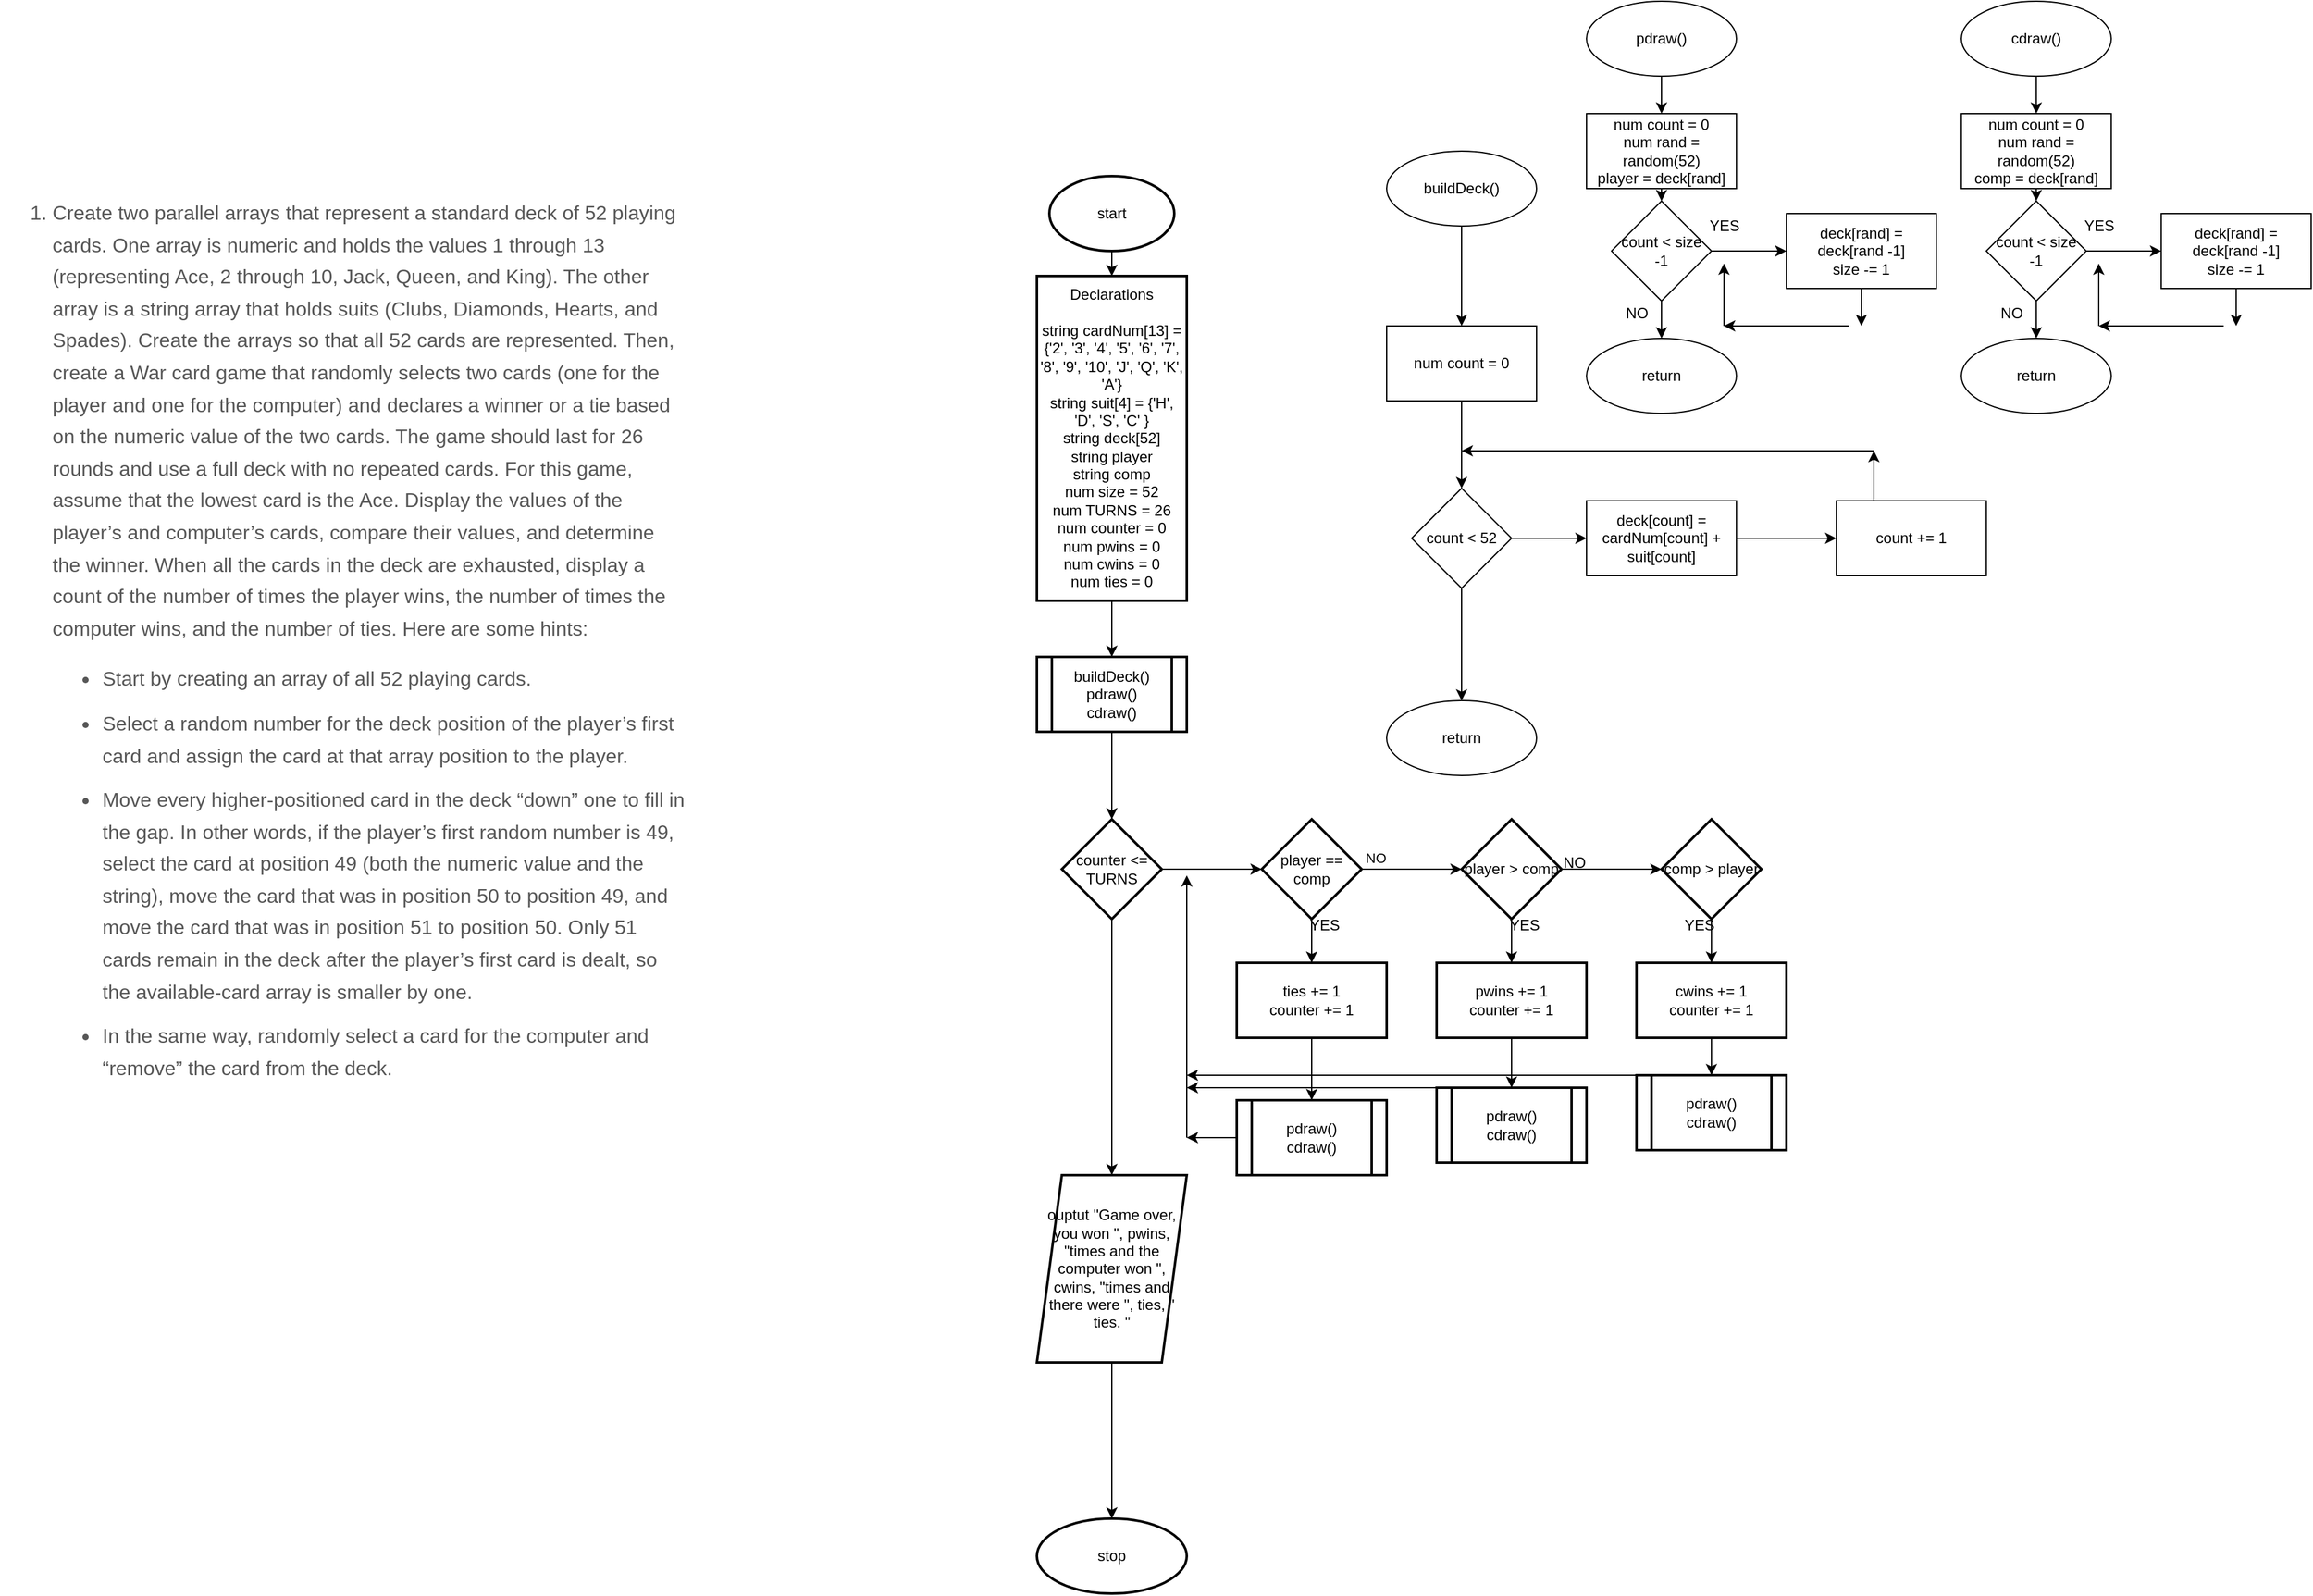<mxfile>
    <diagram id="q_9NSgh8VohcovyoMqBS" name="Page-1">
        <mxGraphModel dx="1028" dy="1805" grid="1" gridSize="10" guides="1" tooltips="1" connect="1" arrows="1" fold="1" page="1" pageScale="1" pageWidth="850" pageHeight="1100" math="0" shadow="0">
            <root>
                <mxCell id="0"/>
                <mxCell id="1" parent="0"/>
                <mxCell id="2" value="&lt;ol id=&quot;DXLCZTA1CMGJUGMLH677&quot; class=&quot;decimal shortanswer&quot; style=&quot;box-sizing: border-box; line-height: 1.8; color: rgb(87, 87, 87); padding: 0px 0px 0px 40px; clear: left; margin: 0px 0px 11px; list-style-type: decimal; font-size: 16px; font-style: normal; font-weight: 400; letter-spacing: normal; text-indent: 0px; text-transform: none; word-spacing: 0px; background-color: rgb(255, 255, 255);&quot;&gt;&lt;li id=&quot;UADLSFY3TCTGJCGZE725&quot; style=&quot;box-sizing: border-box ; font-family: , &amp;quot;cambria&amp;quot; , &amp;quot;times new roman&amp;quot; , &amp;quot;times&amp;quot; , serif ; line-height: 1.6 ; color: rgb(87 , 87 , 87) ; margin: 0px 0px 10px ; padding: 0px ; list-style: decimal&quot;&gt;&lt;p id=&quot;XNME2BX1SVR7L63DL848&quot; style=&quot;box-sizing: border-box ; font-family: , &amp;quot;cambria&amp;quot; , &amp;quot;times new roman&amp;quot; , &amp;quot;times&amp;quot; , serif ; line-height: 1.6 ; color: rgb(87 , 87 , 87) ; margin: 0px 0px 15px ; padding: 0px&quot;&gt;Create two parallel arrays that represent a standard deck of 52 playing cards. One array is numeric and holds the values 1 through 13 (representing Ace, 2 through 10, Jack, Queen, and King). The other array is a string array that holds suits (Clubs, Diamonds, Hearts, and Spades). Create the arrays so that all 52 cards are represented. Then, create a War card game that randomly selects two cards (one for the player and one for the computer) and declares a winner or a tie based on the numeric value of the two cards. The game should last for 26 rounds and use a full deck with no repeated cards. For this game, assume that the lowest card is the Ace. Display the values of the player’s and computer’s cards, compare their values, and determine the winner. When all the cards in the deck are exhausted, display a count of the number of times the player wins, the number of times the computer wins, and the number of ties. Here are some hints:&lt;/p&gt;&lt;ul id=&quot;AHHZQLRSEB1931GKF115&quot; style=&quot;box-sizing: border-box ; margin: 6px 0px ; padding: 0px 0px 0px 40px ; list-style: disc ; clear: left&quot;&gt;&lt;li id=&quot;GJTAJ1B85G39FJGX5403&quot; style=&quot;box-sizing: border-box ; font-family: , &amp;quot;cambria&amp;quot; , &amp;quot;times new roman&amp;quot; , &amp;quot;times&amp;quot; , serif ; line-height: 1.6 ; color: rgb(87 , 87 , 87) ; margin: 0px 0px 10px ; padding: 0px ; list-style: disc&quot;&gt;&lt;p id=&quot;MVGZ8E0MEFR1SH0PM648&quot; style=&quot;box-sizing: border-box ; font-family: , &amp;quot;cambria&amp;quot; , &amp;quot;times new roman&amp;quot; , &amp;quot;times&amp;quot; , serif ; line-height: 1.6 ; color: rgb(87 , 87 , 87) ; margin: 0px ; padding: 0px&quot;&gt;Start by creating an array of all 52 playing cards.&lt;/p&gt;&lt;/li&gt;&lt;li id=&quot;UGGB3FECTGCQQZ93P394&quot; style=&quot;box-sizing: border-box ; font-family: , &amp;quot;cambria&amp;quot; , &amp;quot;times new roman&amp;quot; , &amp;quot;times&amp;quot; , serif ; line-height: 1.6 ; color: rgb(87 , 87 , 87) ; margin: 0px 0px 10px ; padding: 0px ; list-style: disc&quot;&gt;&lt;p id=&quot;EGRSVZ0H99MGVQP9Q471&quot; style=&quot;box-sizing: border-box ; font-family: , &amp;quot;cambria&amp;quot; , &amp;quot;times new roman&amp;quot; , &amp;quot;times&amp;quot; , serif ; line-height: 1.6 ; color: rgb(87 , 87 , 87) ; margin: 0px ; padding: 0px&quot;&gt;Select a random number for the deck position of the player’s first card and assign the card at that array position to the player.&lt;/p&gt;&lt;/li&gt;&lt;li id=&quot;WXCX7U45ZPR8EQ7X5495&quot; style=&quot;box-sizing: border-box ; font-family: , &amp;quot;cambria&amp;quot; , &amp;quot;times new roman&amp;quot; , &amp;quot;times&amp;quot; , serif ; line-height: 1.6 ; color: rgb(87 , 87 , 87) ; margin: 0px 0px 10px ; padding: 0px ; list-style: disc&quot;&gt;&lt;p id=&quot;YVSD11NSV9W949RRX762&quot; style=&quot;box-sizing: border-box ; font-family: , &amp;quot;cambria&amp;quot; , &amp;quot;times new roman&amp;quot; , &amp;quot;times&amp;quot; , serif ; line-height: 1.6 ; color: rgb(87 , 87 , 87) ; margin: 0px ; padding: 0px&quot;&gt;Move every higher-positioned card in the deck “down” one to fill in the gap. In other words, if the player’s first random number is 49, select the card at position 49 (both the numeric value and the string), move the card that was in position 50 to position 49, and move the card that was in position 51 to position 50. Only 51 cards remain in the deck after the player’s first card is dealt, so the available-card array is smaller by one.&lt;/p&gt;&lt;/li&gt;&lt;li id=&quot;JXUHW8BW007TJYLFV168&quot; style=&quot;box-sizing: border-box ; font-family: , &amp;quot;cambria&amp;quot; , &amp;quot;times new roman&amp;quot; , &amp;quot;times&amp;quot; , serif ; line-height: 1.6 ; color: rgb(87 , 87 , 87) ; margin: 0px 0px 10px ; padding: 0px ; list-style: disc&quot;&gt;&lt;p id=&quot;WPNBECTB8NA19THC7023&quot; style=&quot;box-sizing: border-box ; font-family: , &amp;quot;cambria&amp;quot; , &amp;quot;times new roman&amp;quot; , &amp;quot;times&amp;quot; , serif ; line-height: 1.6 ; color: rgb(87 , 87 , 87) ; margin: 0px ; padding: 0px&quot;&gt;In the same way, randomly select a card for the computer and “remove” the card from the deck.&lt;/p&gt;&lt;/li&gt;&lt;/ul&gt;&lt;/li&gt;&lt;/ol&gt;" style="text;whiteSpace=wrap;html=1;" vertex="1" parent="1">
                    <mxGeometry x="120" y="90" width="550" height="810" as="geometry"/>
                </mxCell>
                <mxCell id="5" value="" style="edgeStyle=none;html=1;" edge="1" parent="1" source="3" target="4">
                    <mxGeometry relative="1" as="geometry"/>
                </mxCell>
                <mxCell id="3" value="start" style="strokeWidth=2;html=1;shape=mxgraph.flowchart.start_1;whiteSpace=wrap;" vertex="1" parent="1">
                    <mxGeometry x="960" y="80" width="100" height="60" as="geometry"/>
                </mxCell>
                <mxCell id="22" value="" style="edgeStyle=none;html=1;" edge="1" parent="1" source="4" target="21">
                    <mxGeometry relative="1" as="geometry"/>
                </mxCell>
                <mxCell id="4" value="Declarations&lt;br&gt;&lt;br&gt;string cardNum[13] = {'2', '3', '4', '5', '6', '7', '8', '9', '10', 'J', 'Q', 'K', 'A'}&lt;br&gt;string suit[4] = {'H', 'D', 'S', 'C' }&lt;br&gt;string deck[52]&lt;br&gt;string player&lt;br&gt;string comp&lt;br&gt;num size = 52&lt;br&gt;num TURNS = 26&lt;br&gt;num counter = 0&lt;br&gt;num pwins = 0&lt;br&gt;num cwins = 0&lt;br&gt;num ties = 0" style="whiteSpace=wrap;html=1;strokeWidth=2;" vertex="1" parent="1">
                    <mxGeometry x="950" y="160" width="120" height="260" as="geometry"/>
                </mxCell>
                <mxCell id="10" value="" style="edgeStyle=none;html=1;" edge="1" parent="1" source="6" target="9">
                    <mxGeometry relative="1" as="geometry"/>
                </mxCell>
                <mxCell id="6" value="buildDeck()" style="ellipse;whiteSpace=wrap;html=1;" vertex="1" parent="1">
                    <mxGeometry x="1230" y="60" width="120" height="60" as="geometry"/>
                </mxCell>
                <mxCell id="12" value="" style="edgeStyle=none;html=1;" edge="1" parent="1" source="9" target="11">
                    <mxGeometry relative="1" as="geometry"/>
                </mxCell>
                <mxCell id="9" value="num count = 0" style="whiteSpace=wrap;html=1;" vertex="1" parent="1">
                    <mxGeometry x="1230" y="200" width="120" height="60" as="geometry"/>
                </mxCell>
                <mxCell id="14" value="" style="edgeStyle=none;html=1;" edge="1" parent="1" source="11" target="13">
                    <mxGeometry relative="1" as="geometry"/>
                </mxCell>
                <mxCell id="16" value="" style="edgeStyle=none;html=1;" edge="1" parent="1" source="11" target="15">
                    <mxGeometry relative="1" as="geometry"/>
                </mxCell>
                <mxCell id="11" value="count &amp;lt; 52" style="rhombus;whiteSpace=wrap;html=1;" vertex="1" parent="1">
                    <mxGeometry x="1250" y="330" width="80" height="80" as="geometry"/>
                </mxCell>
                <mxCell id="18" value="" style="edgeStyle=none;html=1;" edge="1" parent="1" source="13" target="17">
                    <mxGeometry relative="1" as="geometry"/>
                </mxCell>
                <mxCell id="13" value="deck[count] = cardNum[count] + suit[count]" style="whiteSpace=wrap;html=1;" vertex="1" parent="1">
                    <mxGeometry x="1390" y="340" width="120" height="60" as="geometry"/>
                </mxCell>
                <mxCell id="15" value="return" style="ellipse;whiteSpace=wrap;html=1;" vertex="1" parent="1">
                    <mxGeometry x="1230" y="500" width="120" height="60" as="geometry"/>
                </mxCell>
                <mxCell id="19" style="edgeStyle=none;html=1;exitX=0.25;exitY=0;exitDx=0;exitDy=0;" edge="1" parent="1" source="17">
                    <mxGeometry relative="1" as="geometry">
                        <mxPoint x="1620" y="300" as="targetPoint"/>
                    </mxGeometry>
                </mxCell>
                <mxCell id="17" value="count += 1" style="whiteSpace=wrap;html=1;" vertex="1" parent="1">
                    <mxGeometry x="1590" y="340" width="120" height="60" as="geometry"/>
                </mxCell>
                <mxCell id="20" value="" style="endArrow=classic;html=1;" edge="1" parent="1">
                    <mxGeometry width="50" height="50" relative="1" as="geometry">
                        <mxPoint x="1620" y="300" as="sourcePoint"/>
                        <mxPoint x="1290" y="300" as="targetPoint"/>
                    </mxGeometry>
                </mxCell>
                <mxCell id="54" value="" style="edgeStyle=none;html=1;" edge="1" parent="1" source="21" target="53">
                    <mxGeometry relative="1" as="geometry"/>
                </mxCell>
                <mxCell id="21" value="buildDeck()&lt;br&gt;pdraw()&lt;br&gt;cdraw()" style="shape=process;whiteSpace=wrap;html=1;backgroundOutline=1;strokeWidth=2;" vertex="1" parent="1">
                    <mxGeometry x="950" y="465" width="120" height="60" as="geometry"/>
                </mxCell>
                <mxCell id="27" value="" style="edgeStyle=none;html=1;" edge="1" parent="1" source="25" target="26">
                    <mxGeometry relative="1" as="geometry"/>
                </mxCell>
                <mxCell id="25" value="pdraw()" style="ellipse;whiteSpace=wrap;html=1;" vertex="1" parent="1">
                    <mxGeometry x="1390" y="-60" width="120" height="60" as="geometry"/>
                </mxCell>
                <mxCell id="29" value="" style="edgeStyle=none;html=1;" edge="1" parent="1" source="26" target="28">
                    <mxGeometry relative="1" as="geometry"/>
                </mxCell>
                <mxCell id="26" value="num count = 0&lt;br&gt;num rand = random(52)&lt;br&gt;player = deck[rand]" style="whiteSpace=wrap;html=1;" vertex="1" parent="1">
                    <mxGeometry x="1390" y="30" width="120" height="60" as="geometry"/>
                </mxCell>
                <mxCell id="31" value="" style="edgeStyle=none;html=1;" edge="1" parent="1" source="28" target="30">
                    <mxGeometry relative="1" as="geometry"/>
                </mxCell>
                <mxCell id="34" value="" style="edgeStyle=none;html=1;" edge="1" parent="1" source="28" target="33">
                    <mxGeometry relative="1" as="geometry"/>
                </mxCell>
                <mxCell id="28" value="count &amp;lt; size -1" style="rhombus;whiteSpace=wrap;html=1;" vertex="1" parent="1">
                    <mxGeometry x="1410" y="100" width="80" height="80" as="geometry"/>
                </mxCell>
                <mxCell id="36" style="edgeStyle=none;html=1;exitX=0.5;exitY=1;exitDx=0;exitDy=0;" edge="1" parent="1" source="30">
                    <mxGeometry relative="1" as="geometry">
                        <mxPoint x="1610" y="200" as="targetPoint"/>
                    </mxGeometry>
                </mxCell>
                <mxCell id="30" value="deck[rand] = deck[rand -1]&lt;br&gt;size -= 1" style="whiteSpace=wrap;html=1;" vertex="1" parent="1">
                    <mxGeometry x="1550" y="110" width="120" height="60" as="geometry"/>
                </mxCell>
                <mxCell id="32" value="YES" style="text;html=1;align=center;verticalAlign=middle;resizable=0;points=[];autosize=1;strokeColor=none;fillColor=none;" vertex="1" parent="1">
                    <mxGeometry x="1480" y="110" width="40" height="20" as="geometry"/>
                </mxCell>
                <mxCell id="33" value="return" style="ellipse;whiteSpace=wrap;html=1;" vertex="1" parent="1">
                    <mxGeometry x="1390" y="210" width="120" height="60" as="geometry"/>
                </mxCell>
                <mxCell id="35" value="NO" style="text;html=1;align=center;verticalAlign=middle;resizable=0;points=[];autosize=1;strokeColor=none;fillColor=none;" vertex="1" parent="1">
                    <mxGeometry x="1415" y="180" width="30" height="20" as="geometry"/>
                </mxCell>
                <mxCell id="37" value="" style="endArrow=classic;html=1;" edge="1" parent="1">
                    <mxGeometry width="50" height="50" relative="1" as="geometry">
                        <mxPoint x="1600" y="200" as="sourcePoint"/>
                        <mxPoint x="1500" y="200" as="targetPoint"/>
                    </mxGeometry>
                </mxCell>
                <mxCell id="38" value="" style="endArrow=classic;html=1;" edge="1" parent="1">
                    <mxGeometry width="50" height="50" relative="1" as="geometry">
                        <mxPoint x="1500" y="200" as="sourcePoint"/>
                        <mxPoint x="1500" y="150" as="targetPoint"/>
                    </mxGeometry>
                </mxCell>
                <mxCell id="39" value="" style="edgeStyle=none;html=1;" edge="1" parent="1" source="40" target="42">
                    <mxGeometry relative="1" as="geometry"/>
                </mxCell>
                <mxCell id="40" value="cdraw()" style="ellipse;whiteSpace=wrap;html=1;" vertex="1" parent="1">
                    <mxGeometry x="1690" y="-60" width="120" height="60" as="geometry"/>
                </mxCell>
                <mxCell id="41" value="" style="edgeStyle=none;html=1;" edge="1" parent="1" source="42" target="45">
                    <mxGeometry relative="1" as="geometry"/>
                </mxCell>
                <mxCell id="42" value="num count = 0&lt;br&gt;num rand = random(52)&lt;br&gt;comp = deck[rand]" style="whiteSpace=wrap;html=1;" vertex="1" parent="1">
                    <mxGeometry x="1690" y="30" width="120" height="60" as="geometry"/>
                </mxCell>
                <mxCell id="43" value="" style="edgeStyle=none;html=1;" edge="1" parent="1" source="45" target="47">
                    <mxGeometry relative="1" as="geometry"/>
                </mxCell>
                <mxCell id="44" value="" style="edgeStyle=none;html=1;" edge="1" parent="1" source="45" target="49">
                    <mxGeometry relative="1" as="geometry"/>
                </mxCell>
                <mxCell id="45" value="count &amp;lt; size -1" style="rhombus;whiteSpace=wrap;html=1;" vertex="1" parent="1">
                    <mxGeometry x="1710" y="100" width="80" height="80" as="geometry"/>
                </mxCell>
                <mxCell id="46" style="edgeStyle=none;html=1;exitX=0.5;exitY=1;exitDx=0;exitDy=0;" edge="1" parent="1" source="47">
                    <mxGeometry relative="1" as="geometry">
                        <mxPoint x="1910" y="200" as="targetPoint"/>
                    </mxGeometry>
                </mxCell>
                <mxCell id="47" value="deck[rand] = deck[rand -1]&lt;br&gt;size -= 1" style="whiteSpace=wrap;html=1;" vertex="1" parent="1">
                    <mxGeometry x="1850" y="110" width="120" height="60" as="geometry"/>
                </mxCell>
                <mxCell id="48" value="YES" style="text;html=1;align=center;verticalAlign=middle;resizable=0;points=[];autosize=1;strokeColor=none;fillColor=none;" vertex="1" parent="1">
                    <mxGeometry x="1780" y="110" width="40" height="20" as="geometry"/>
                </mxCell>
                <mxCell id="49" value="return" style="ellipse;whiteSpace=wrap;html=1;" vertex="1" parent="1">
                    <mxGeometry x="1690" y="210" width="120" height="60" as="geometry"/>
                </mxCell>
                <mxCell id="50" value="NO" style="text;html=1;align=center;verticalAlign=middle;resizable=0;points=[];autosize=1;strokeColor=none;fillColor=none;" vertex="1" parent="1">
                    <mxGeometry x="1715" y="180" width="30" height="20" as="geometry"/>
                </mxCell>
                <mxCell id="51" value="" style="endArrow=classic;html=1;" edge="1" parent="1">
                    <mxGeometry width="50" height="50" relative="1" as="geometry">
                        <mxPoint x="1900" y="200" as="sourcePoint"/>
                        <mxPoint x="1800" y="200" as="targetPoint"/>
                    </mxGeometry>
                </mxCell>
                <mxCell id="52" value="" style="endArrow=classic;html=1;" edge="1" parent="1">
                    <mxGeometry width="50" height="50" relative="1" as="geometry">
                        <mxPoint x="1800" y="200" as="sourcePoint"/>
                        <mxPoint x="1800" y="150" as="targetPoint"/>
                    </mxGeometry>
                </mxCell>
                <mxCell id="56" value="" style="edgeStyle=none;html=1;" edge="1" parent="1" source="53" target="55">
                    <mxGeometry relative="1" as="geometry"/>
                </mxCell>
                <mxCell id="82" value="" style="edgeStyle=none;html=1;" edge="1" parent="1" source="53" target="81">
                    <mxGeometry relative="1" as="geometry"/>
                </mxCell>
                <mxCell id="53" value="counter &amp;lt;= TURNS" style="rhombus;whiteSpace=wrap;html=1;strokeWidth=2;" vertex="1" parent="1">
                    <mxGeometry x="970" y="595" width="80" height="80" as="geometry"/>
                </mxCell>
                <mxCell id="58" value="" style="edgeStyle=none;html=1;" edge="1" parent="1" source="55" target="57">
                    <mxGeometry relative="1" as="geometry"/>
                </mxCell>
                <mxCell id="65" value="" style="edgeStyle=none;html=1;" edge="1" parent="1" source="55" target="64">
                    <mxGeometry relative="1" as="geometry"/>
                </mxCell>
                <mxCell id="66" value="NO" style="edgeLabel;html=1;align=center;verticalAlign=middle;resizable=0;points=[];" vertex="1" connectable="0" parent="65">
                    <mxGeometry x="-0.733" y="9" relative="1" as="geometry">
                        <mxPoint as="offset"/>
                    </mxGeometry>
                </mxCell>
                <mxCell id="55" value="player == comp" style="rhombus;whiteSpace=wrap;html=1;strokeWidth=2;" vertex="1" parent="1">
                    <mxGeometry x="1130" y="595" width="80" height="80" as="geometry"/>
                </mxCell>
                <mxCell id="60" value="" style="edgeStyle=none;html=1;" edge="1" parent="1" source="57" target="59">
                    <mxGeometry relative="1" as="geometry"/>
                </mxCell>
                <mxCell id="57" value="ties += 1&lt;br&gt;counter += 1" style="whiteSpace=wrap;html=1;strokeWidth=2;" vertex="1" parent="1">
                    <mxGeometry x="1110" y="710" width="120" height="60" as="geometry"/>
                </mxCell>
                <mxCell id="61" style="edgeStyle=none;html=1;exitX=0;exitY=0.5;exitDx=0;exitDy=0;" edge="1" parent="1" source="59">
                    <mxGeometry relative="1" as="geometry">
                        <mxPoint x="1070" y="850" as="targetPoint"/>
                    </mxGeometry>
                </mxCell>
                <mxCell id="59" value="pdraw()&lt;br&gt;cdraw()" style="shape=process;whiteSpace=wrap;html=1;backgroundOutline=1;strokeWidth=2;" vertex="1" parent="1">
                    <mxGeometry x="1110" y="820" width="120" height="60" as="geometry"/>
                </mxCell>
                <mxCell id="62" value="" style="endArrow=classic;html=1;" edge="1" parent="1">
                    <mxGeometry width="50" height="50" relative="1" as="geometry">
                        <mxPoint x="1070" y="850" as="sourcePoint"/>
                        <mxPoint x="1070" y="640" as="targetPoint"/>
                    </mxGeometry>
                </mxCell>
                <mxCell id="63" value="YES" style="text;html=1;align=center;verticalAlign=middle;resizable=0;points=[];autosize=1;strokeColor=none;fillColor=none;" vertex="1" parent="1">
                    <mxGeometry x="1160" y="670" width="40" height="20" as="geometry"/>
                </mxCell>
                <mxCell id="68" value="" style="edgeStyle=none;html=1;" edge="1" parent="1" source="64" target="67">
                    <mxGeometry relative="1" as="geometry"/>
                </mxCell>
                <mxCell id="74" value="" style="edgeStyle=none;html=1;" edge="1" parent="1" source="64" target="73">
                    <mxGeometry relative="1" as="geometry"/>
                </mxCell>
                <mxCell id="64" value="player &amp;gt; comp" style="rhombus;whiteSpace=wrap;html=1;strokeWidth=2;" vertex="1" parent="1">
                    <mxGeometry x="1290" y="595" width="80" height="80" as="geometry"/>
                </mxCell>
                <mxCell id="70" value="" style="edgeStyle=none;html=1;" edge="1" parent="1" source="67" target="69">
                    <mxGeometry relative="1" as="geometry"/>
                </mxCell>
                <mxCell id="67" value="pwins += 1&lt;br&gt;counter += 1" style="whiteSpace=wrap;html=1;strokeWidth=2;" vertex="1" parent="1">
                    <mxGeometry x="1270" y="710" width="120" height="60" as="geometry"/>
                </mxCell>
                <mxCell id="71" style="edgeStyle=none;html=1;exitX=0;exitY=0;exitDx=0;exitDy=0;" edge="1" parent="1" source="69">
                    <mxGeometry relative="1" as="geometry">
                        <mxPoint x="1070" y="810" as="targetPoint"/>
                    </mxGeometry>
                </mxCell>
                <mxCell id="69" value="pdraw()&lt;br&gt;cdraw()" style="shape=process;whiteSpace=wrap;html=1;backgroundOutline=1;strokeWidth=2;" vertex="1" parent="1">
                    <mxGeometry x="1270" y="810" width="120" height="60" as="geometry"/>
                </mxCell>
                <mxCell id="72" value="YES" style="text;html=1;align=center;verticalAlign=middle;resizable=0;points=[];autosize=1;strokeColor=none;fillColor=none;" vertex="1" parent="1">
                    <mxGeometry x="1320" y="670" width="40" height="20" as="geometry"/>
                </mxCell>
                <mxCell id="77" value="" style="edgeStyle=none;html=1;" edge="1" parent="1" source="73" target="76">
                    <mxGeometry relative="1" as="geometry"/>
                </mxCell>
                <mxCell id="73" value="comp &amp;gt; player" style="rhombus;whiteSpace=wrap;html=1;strokeWidth=2;" vertex="1" parent="1">
                    <mxGeometry x="1450" y="595" width="80" height="80" as="geometry"/>
                </mxCell>
                <mxCell id="75" value="NO" style="text;html=1;align=center;verticalAlign=middle;resizable=0;points=[];autosize=1;strokeColor=none;fillColor=none;" vertex="1" parent="1">
                    <mxGeometry x="1365" y="620" width="30" height="20" as="geometry"/>
                </mxCell>
                <mxCell id="79" value="" style="edgeStyle=none;html=1;" edge="1" parent="1" source="76" target="78">
                    <mxGeometry relative="1" as="geometry"/>
                </mxCell>
                <mxCell id="76" value="cwins += 1&lt;br&gt;counter += 1" style="whiteSpace=wrap;html=1;strokeWidth=2;" vertex="1" parent="1">
                    <mxGeometry x="1430" y="710" width="120" height="60" as="geometry"/>
                </mxCell>
                <mxCell id="80" style="edgeStyle=none;html=1;exitX=0;exitY=0;exitDx=0;exitDy=0;" edge="1" parent="1" source="78">
                    <mxGeometry relative="1" as="geometry">
                        <mxPoint x="1070" y="800" as="targetPoint"/>
                    </mxGeometry>
                </mxCell>
                <mxCell id="78" value="pdraw()&lt;br&gt;cdraw()" style="shape=process;whiteSpace=wrap;html=1;backgroundOutline=1;strokeWidth=2;" vertex="1" parent="1">
                    <mxGeometry x="1430" y="800" width="120" height="60" as="geometry"/>
                </mxCell>
                <mxCell id="85" value="" style="edgeStyle=none;html=1;" edge="1" parent="1" source="81" target="84">
                    <mxGeometry relative="1" as="geometry"/>
                </mxCell>
                <mxCell id="81" value="ouptut &quot;Game over, you won &quot;, pwins, &quot;times and the computer won &quot;, cwins, &quot;times and there were &quot;, ties, &quot; ties. &quot;" style="shape=parallelogram;perimeter=parallelogramPerimeter;whiteSpace=wrap;html=1;fixedSize=1;strokeWidth=2;" vertex="1" parent="1">
                    <mxGeometry x="950" y="880" width="120" height="150" as="geometry"/>
                </mxCell>
                <mxCell id="83" value="YES" style="text;html=1;align=center;verticalAlign=middle;resizable=0;points=[];autosize=1;strokeColor=none;fillColor=none;" vertex="1" parent="1">
                    <mxGeometry x="1460" y="670" width="40" height="20" as="geometry"/>
                </mxCell>
                <mxCell id="84" value="stop" style="ellipse;whiteSpace=wrap;html=1;strokeWidth=2;" vertex="1" parent="1">
                    <mxGeometry x="950" y="1155" width="120" height="60" as="geometry"/>
                </mxCell>
            </root>
        </mxGraphModel>
    </diagram>
</mxfile>